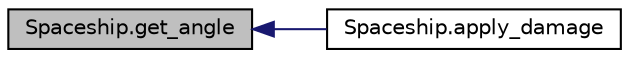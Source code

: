 digraph "Spaceship.get_angle"
{
  edge [fontname="Helvetica",fontsize="10",labelfontname="Helvetica",labelfontsize="10"];
  node [fontname="Helvetica",fontsize="10",shape=record];
  rankdir="LR";
  Node91 [label="Spaceship.get_angle",height=0.2,width=0.4,color="black", fillcolor="grey75", style="filled", fontcolor="black"];
  Node91 -> Node92 [dir="back",color="midnightblue",fontsize="10",style="solid"];
  Node92 [label="Spaceship.apply_damage",height=0.2,width=0.4,color="black", fillcolor="white", style="filled",URL="$class_spaceship.html#aec76ac225db6e42b52afb3aac04f7cad",tooltip="Richtet Schaden am Raumschiff an "];
}

